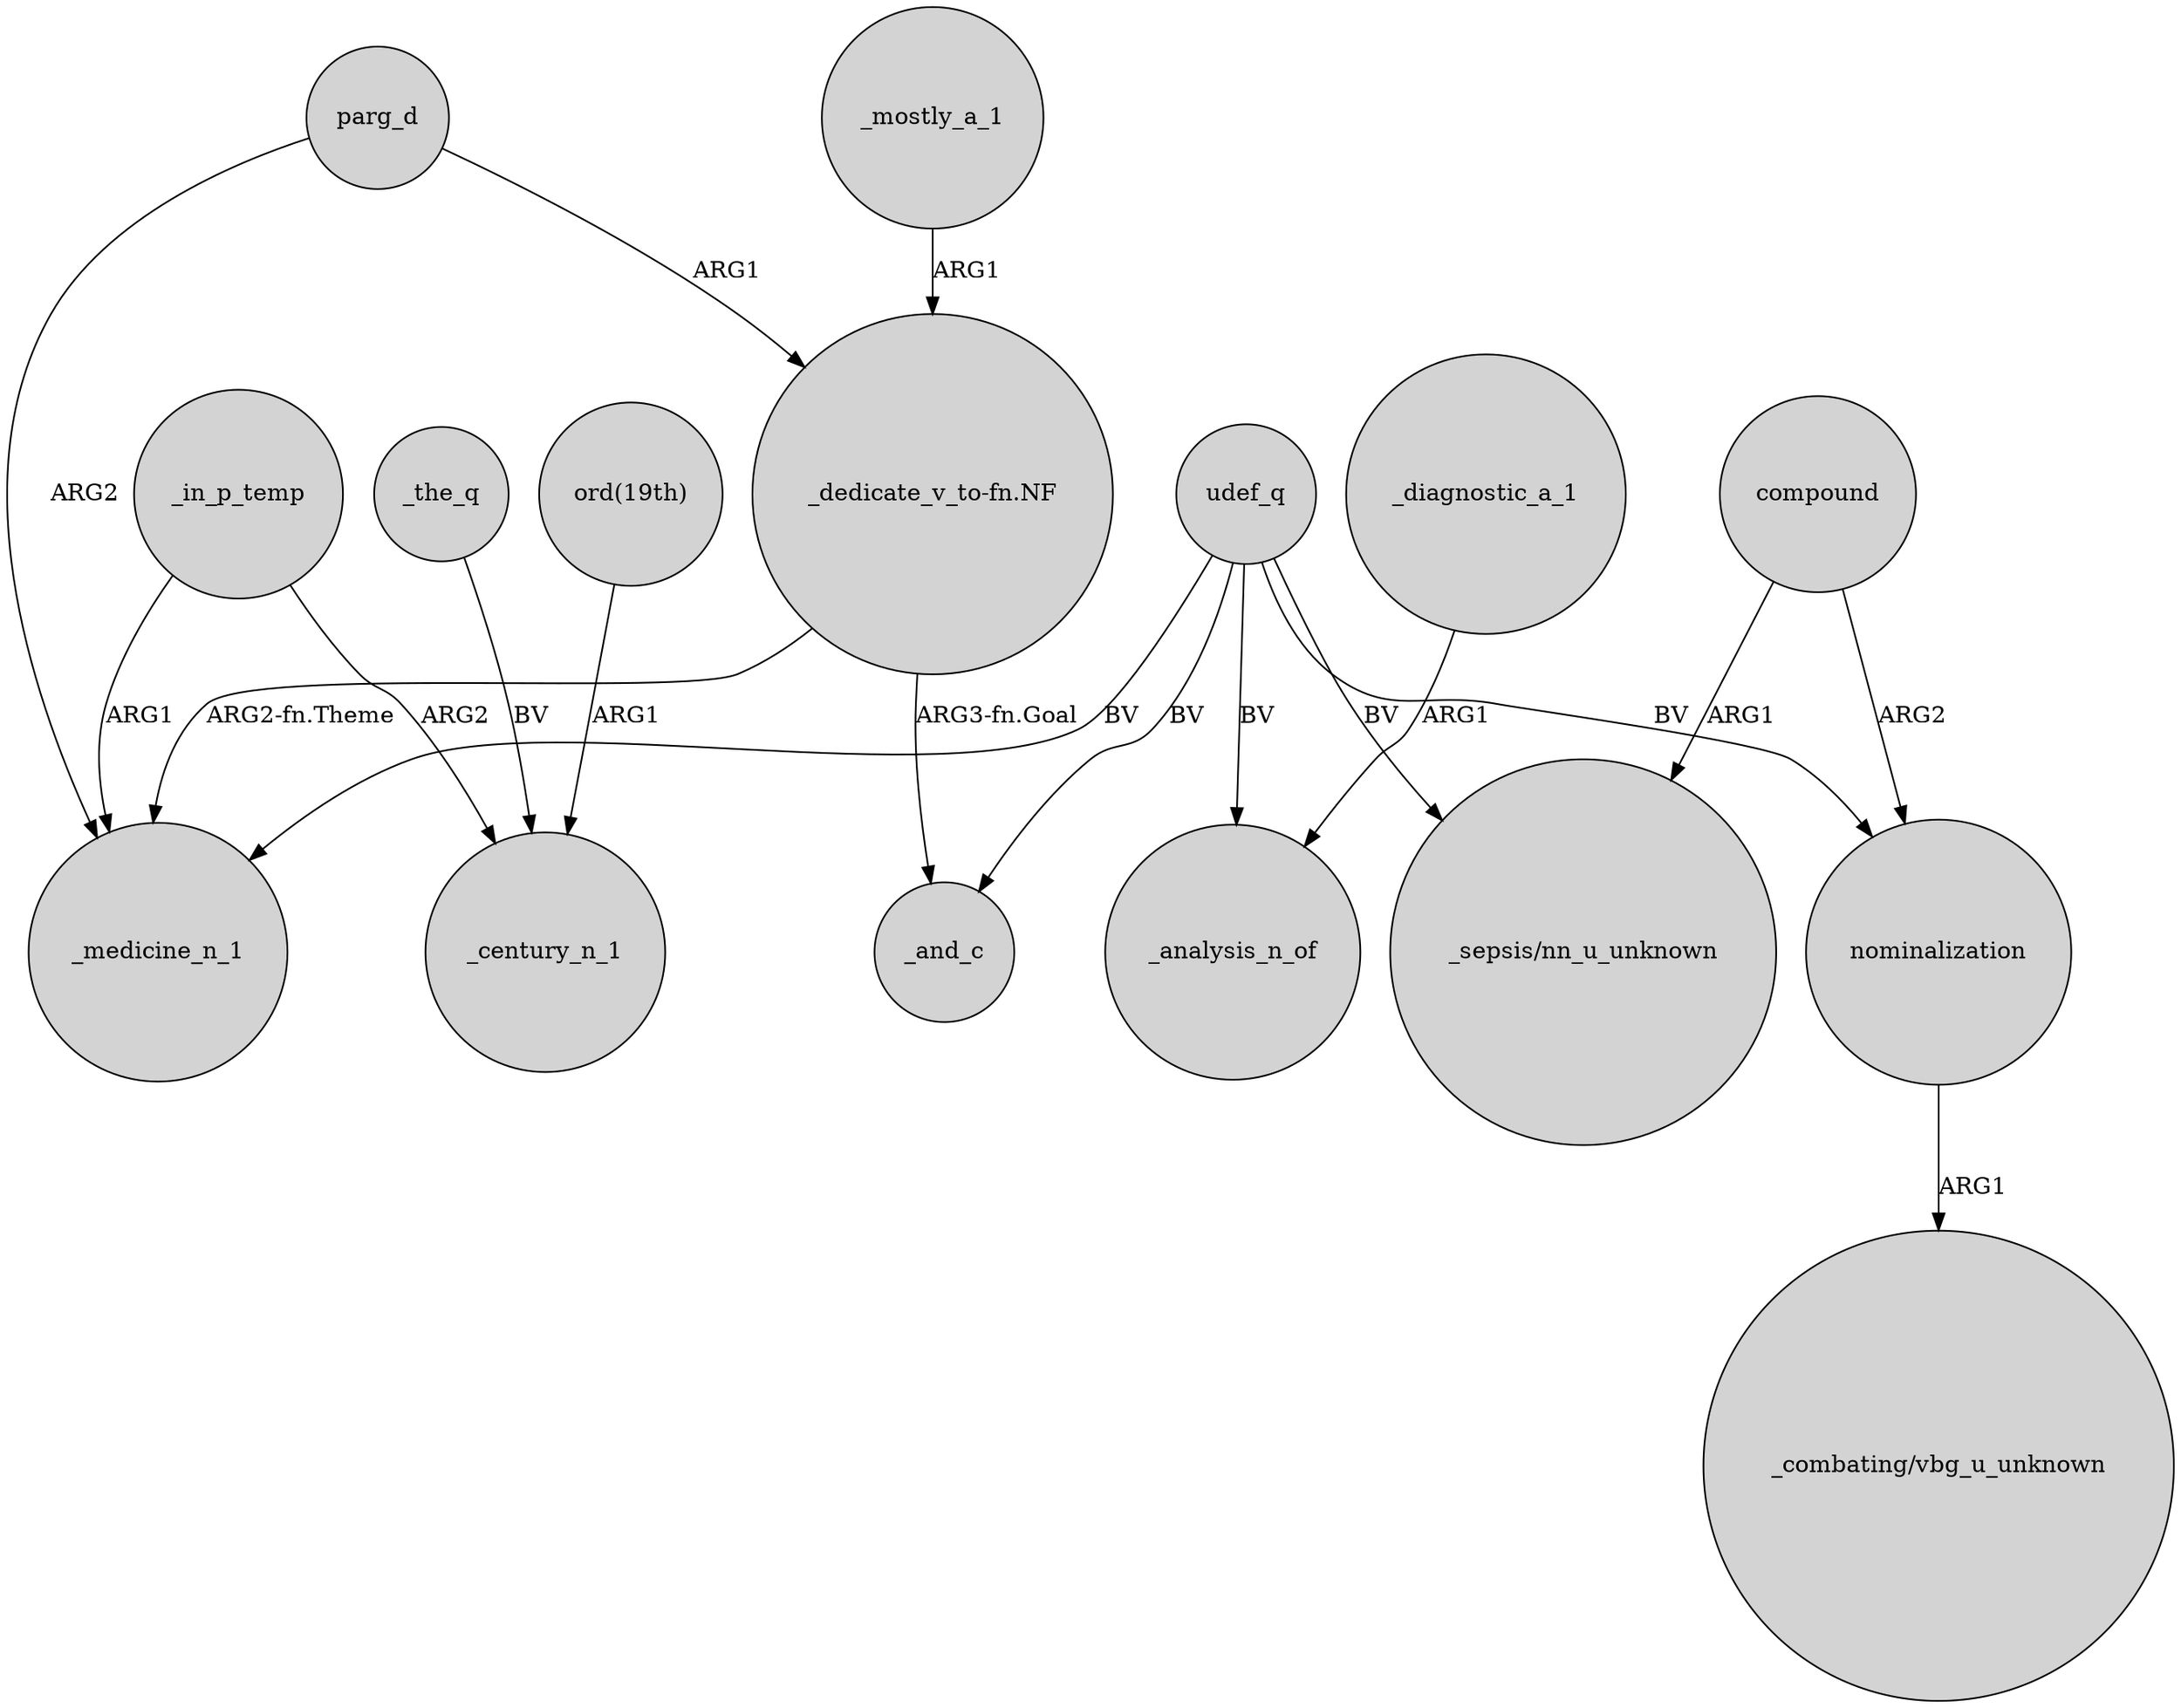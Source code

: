 digraph {
	node [shape=circle style=filled]
	udef_q -> _medicine_n_1 [label=BV]
	udef_q -> "_sepsis/nn_u_unknown" [label=BV]
	compound -> nominalization [label=ARG2]
	compound -> "_sepsis/nn_u_unknown" [label=ARG1]
	parg_d -> _medicine_n_1 [label=ARG2]
	nominalization -> "_combating/vbg_u_unknown" [label=ARG1]
	_diagnostic_a_1 -> _analysis_n_of [label=ARG1]
	udef_q -> nominalization [label=BV]
	udef_q -> _and_c [label=BV]
	_in_p_temp -> _century_n_1 [label=ARG2]
	"_dedicate_v_to-fn.NF" -> _medicine_n_1 [label="ARG2-fn.Theme"]
	"_dedicate_v_to-fn.NF" -> _and_c [label="ARG3-fn.Goal"]
	parg_d -> "_dedicate_v_to-fn.NF" [label=ARG1]
	_mostly_a_1 -> "_dedicate_v_to-fn.NF" [label=ARG1]
	udef_q -> _analysis_n_of [label=BV]
	"ord(19th)" -> _century_n_1 [label=ARG1]
	_in_p_temp -> _medicine_n_1 [label=ARG1]
	_the_q -> _century_n_1 [label=BV]
}
